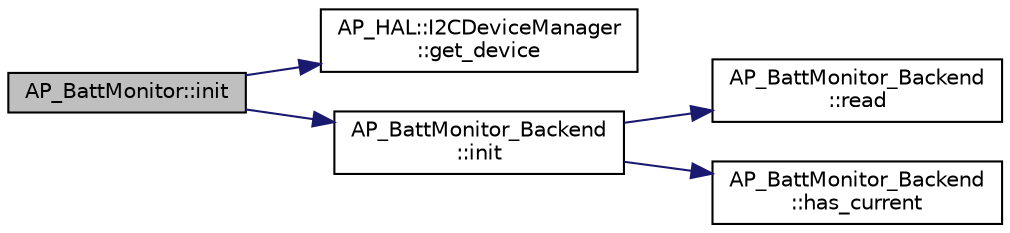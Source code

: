 digraph "AP_BattMonitor::init"
{
 // INTERACTIVE_SVG=YES
  edge [fontname="Helvetica",fontsize="10",labelfontname="Helvetica",labelfontsize="10"];
  node [fontname="Helvetica",fontsize="10",shape=record];
  rankdir="LR";
  Node1 [label="AP_BattMonitor::init",height=0.2,width=0.4,color="black", fillcolor="grey75", style="filled", fontcolor="black"];
  Node1 -> Node2 [color="midnightblue",fontsize="10",style="solid",fontname="Helvetica"];
  Node2 [label="AP_HAL::I2CDeviceManager\l::get_device",height=0.2,width=0.4,color="black", fillcolor="white", style="filled",URL="$classAP__HAL_1_1I2CDeviceManager.html#a28e5d1449e177f16962dd7ccc94df443"];
  Node1 -> Node3 [color="midnightblue",fontsize="10",style="solid",fontname="Helvetica"];
  Node3 [label="AP_BattMonitor_Backend\l::init",height=0.2,width=0.4,color="black", fillcolor="white", style="filled",URL="$classAP__BattMonitor__Backend.html#a333708b23c3532575284833ca4e4f058"];
  Node3 -> Node4 [color="midnightblue",fontsize="10",style="solid",fontname="Helvetica"];
  Node4 [label="AP_BattMonitor_Backend\l::read",height=0.2,width=0.4,color="black", fillcolor="white", style="filled",URL="$classAP__BattMonitor__Backend.html#a0aab3a98b369ed9e0e3bd2dae5a4e6ac"];
  Node3 -> Node5 [color="midnightblue",fontsize="10",style="solid",fontname="Helvetica"];
  Node5 [label="AP_BattMonitor_Backend\l::has_current",height=0.2,width=0.4,color="black", fillcolor="white", style="filled",URL="$classAP__BattMonitor__Backend.html#a7c777a6ffefabc4c241a98ddb5be1350",tooltip="returns true if battery monitor instance provides current info "];
}
